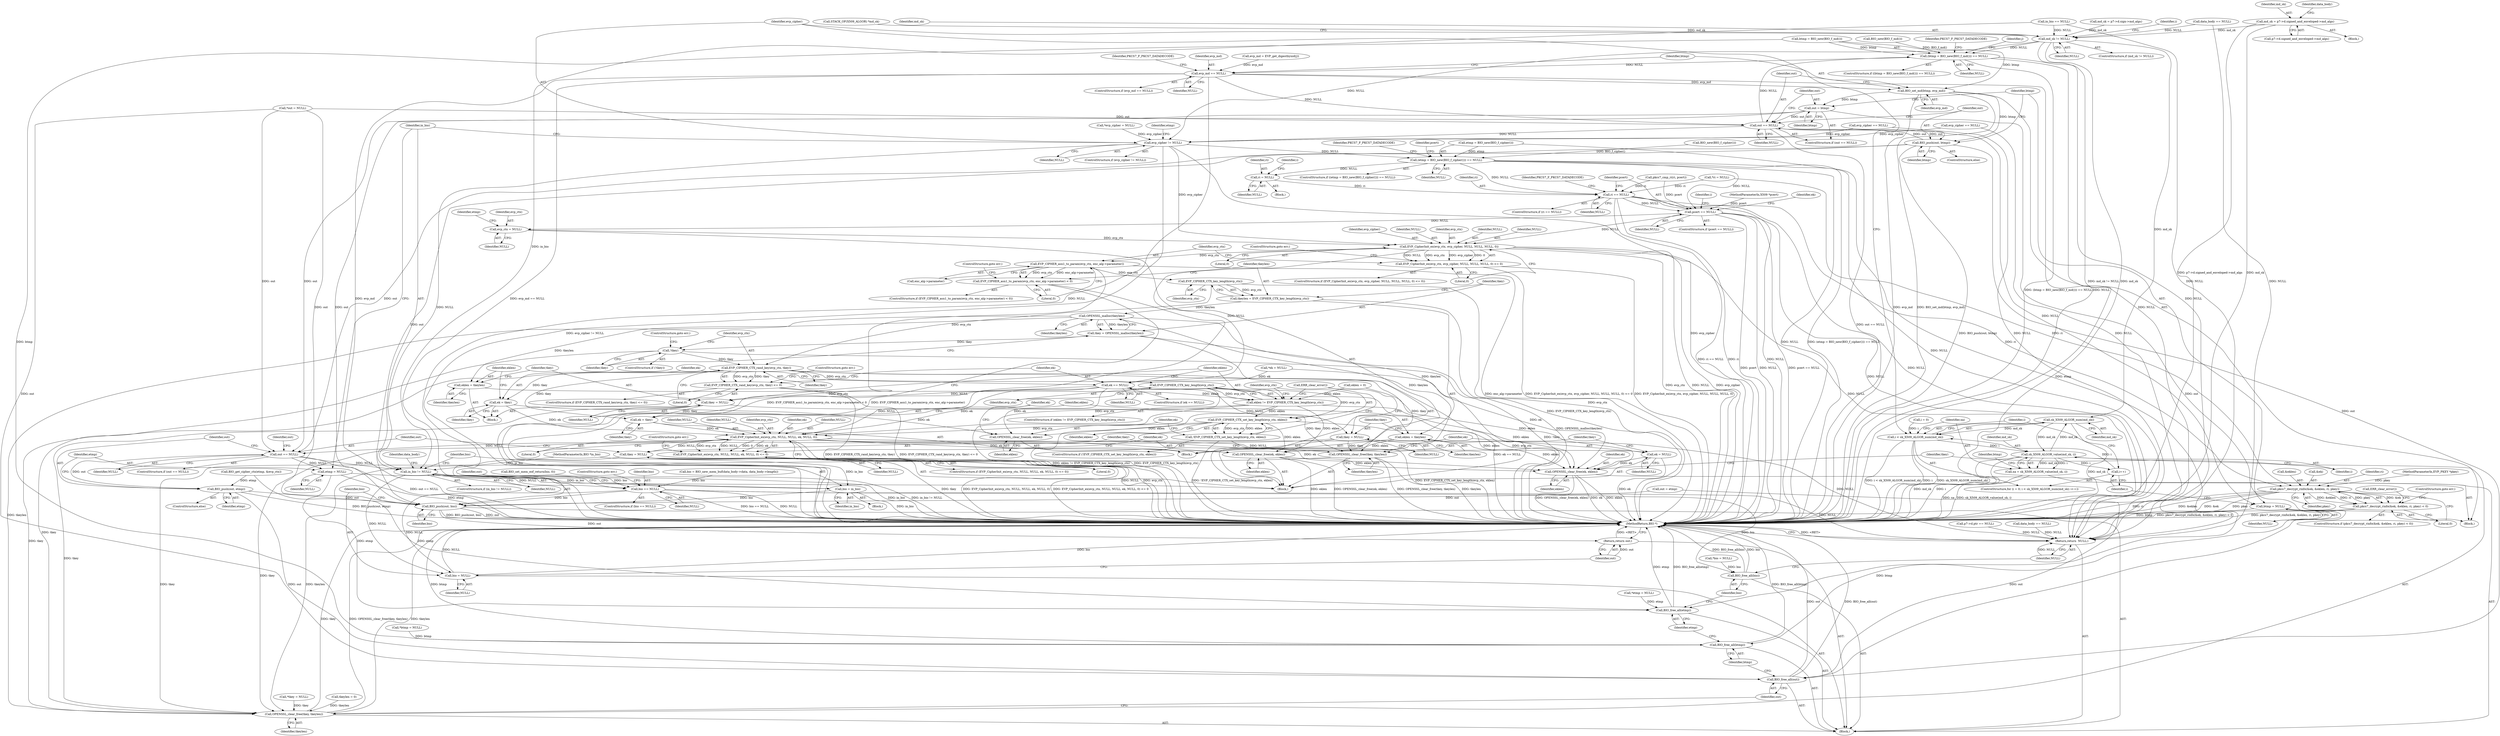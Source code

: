 digraph "0_openssl_59302b600e8d5b77ef144e447bb046fd7ab72686@pointer" {
"1000270" [label="(Call,md_sk = p7->d.signed_and_enveloped->md_algs)"];
"1000384" [label="(Call,md_sk != NULL)"];
"1000394" [label="(Call,sk_X509_ALGOR_num(md_sk))"];
"1000392" [label="(Call,i < sk_X509_ALGOR_num(md_sk))"];
"1000401" [label="(Call,sk_X509_ALGOR_value(md_sk, i))"];
"1000396" [label="(Call,i++)"];
"1000399" [label="(Call,xa = sk_X509_ALGOR_value(md_sk, i))"];
"1000405" [label="(Call,(btmp = BIO_new(BIO_f_md())) == NULL)"];
"1000427" [label="(Call,evp_md == NULL)"];
"1000435" [label="(Call,BIO_set_md(btmp, evp_md))"];
"1000442" [label="(Call,out = btmp)"];
"1000439" [label="(Call,out == NULL)"];
"1000446" [label="(Call,BIO_push(out, btmp))"];
"1000662" [label="(Call,out == NULL)"];
"1000669" [label="(Call,BIO_push(out, etmp))"];
"1000714" [label="(Call,BIO_push(out, bio))"];
"1000720" [label="(Return,return out;)"];
"1000729" [label="(Call,BIO_free_all(out))"];
"1000672" [label="(Call,etmp = NULL)"];
"1000733" [label="(Call,BIO_free_all(etmp))"];
"1000676" [label="(Call,in_bio != NULL)"];
"1000680" [label="(Call,bio = in_bio)"];
"1000710" [label="(Call,bio == NULL)"];
"1000717" [label="(Call,bio = NULL)"];
"1000735" [label="(Call,BIO_free_all(bio))"];
"1000737" [label="(Return,return  NULL;)"];
"1000449" [label="(Call,btmp = NULL)"];
"1000731" [label="(Call,BIO_free_all(btmp))"];
"1000453" [label="(Call,evp_cipher != NULL)"];
"1000458" [label="(Call,(etmp = BIO_new(BIO_f_cipher())) == NULL)"];
"1000494" [label="(Call,ri = NULL)"];
"1000498" [label="(Call,ri == NULL)"];
"1000507" [label="(Call,pcert == NULL)"];
"1000553" [label="(Call,evp_ctx = NULL)"];
"1000562" [label="(Call,EVP_CipherInit_ex(evp_ctx, evp_cipher, NULL, NULL, NULL, 0))"];
"1000561" [label="(Call,EVP_CipherInit_ex(evp_ctx, evp_cipher, NULL, NULL, NULL, 0) <= 0)"];
"1000573" [label="(Call,EVP_CIPHER_asn1_to_param(evp_ctx, enc_alg->parameter))"];
"1000572" [label="(Call,EVP_CIPHER_asn1_to_param(evp_ctx, enc_alg->parameter) < 0)"];
"1000582" [label="(Call,EVP_CIPHER_CTX_key_length(evp_ctx))"];
"1000580" [label="(Call,tkeylen = EVP_CIPHER_CTX_key_length(evp_ctx))"];
"1000586" [label="(Call,OPENSSL_malloc(tkeylen))"];
"1000584" [label="(Call,tkey = OPENSSL_malloc(tkeylen))"];
"1000589" [label="(Call,!tkey)"];
"1000594" [label="(Call,EVP_CIPHER_CTX_rand_key(evp_ctx, tkey))"];
"1000593" [label="(Call,EVP_CIPHER_CTX_rand_key(evp_ctx, tkey) <= 0)"];
"1000604" [label="(Call,ek = tkey)"];
"1000625" [label="(Call,OPENSSL_clear_free(ek, eklen))"];
"1000640" [label="(Call,EVP_CipherInit_ex(evp_ctx, NULL, NULL, ek, NULL, 0))"];
"1000639" [label="(Call,EVP_CipherInit_ex(evp_ctx, NULL, NULL, ek, NULL, 0) <= 0)"];
"1000649" [label="(Call,OPENSSL_clear_free(ek, eklen))"];
"1000723" [label="(Call,OPENSSL_clear_free(ek, eklen))"];
"1000652" [label="(Call,ek = NULL)"];
"1000658" [label="(Call,tkey = NULL)"];
"1000726" [label="(Call,OPENSSL_clear_free(tkey, tkeylen))"];
"1000616" [label="(Call,EVP_CIPHER_CTX_key_length(evp_ctx))"];
"1000614" [label="(Call,eklen != EVP_CIPHER_CTX_key_length(evp_ctx))"];
"1000621" [label="(Call,EVP_CIPHER_CTX_set_key_length(evp_ctx, eklen))"];
"1000620" [label="(Call,!EVP_CIPHER_CTX_set_key_length(evp_ctx, eklen))"];
"1000628" [label="(Call,ek = tkey)"];
"1000655" [label="(Call,OPENSSL_clear_free(tkey, tkeylen))"];
"1000607" [label="(Call,eklen = tkeylen)"];
"1000631" [label="(Call,eklen = tkeylen)"];
"1000600" [label="(Call,ek == NULL)"];
"1000610" [label="(Call,tkey = NULL)"];
"1000634" [label="(Call,tkey = NULL)"];
"1000543" [label="(Call,pkcs7_decrypt_rinfo(&ek, &eklen, ri, pkey))"];
"1000542" [label="(Call,pkcs7_decrypt_rinfo(&ek, &eklen, ri, pkey) < 0)"];
"1000400" [label="(Identifier,xa)"];
"1000177" [label="(Call,*tkey = NULL)"];
"1000629" [label="(Identifier,ek)"];
"1000438" [label="(ControlStructure,if (out == NULL))"];
"1000385" [label="(Identifier,md_sk)"];
"1000388" [label="(ControlStructure,for (i = 0; i < sk_X509_ALGOR_num(md_sk); i++))"];
"1000660" [label="(Identifier,NULL)"];
"1000657" [label="(Identifier,tkeylen)"];
"1000443" [label="(Identifier,out)"];
"1000668" [label="(ControlStructure,else)"];
"1000645" [label="(Identifier,NULL)"];
"1000651" [label="(Identifier,eklen)"];
"1000573" [label="(Call,EVP_CIPHER_asn1_to_param(evp_ctx, enc_alg->parameter))"];
"1000507" [label="(Call,pcert == NULL)"];
"1000600" [label="(Call,ek == NULL)"];
"1000597" [label="(Literal,0)"];
"1000463" [label="(Identifier,NULL)"];
"1000706" [label="(Call,BIO_set_mem_eof_return(bio, 0))"];
"1000118" [label="(MethodParameterIn,X509 *pcert)"];
"1000727" [label="(Identifier,tkey)"];
"1000623" [label="(Identifier,eklen)"];
"1000544" [label="(Call,&ek)"];
"1000406" [label="(Call,btmp = BIO_new(BIO_f_md()))"];
"1000458" [label="(Call,(etmp = BIO_new(BIO_f_cipher())) == NULL)"];
"1000663" [label="(Identifier,out)"];
"1000399" [label="(Call,xa = sk_X509_ALGOR_value(md_sk, i))"];
"1000642" [label="(Identifier,NULL)"];
"1000386" [label="(Identifier,NULL)"];
"1000552" [label="(Call,ERR_clear_error())"];
"1000731" [label="(Call,BIO_free_all(btmp))"];
"1000503" [label="(Identifier,PKCS7_F_PKCS7_DATADECODE)"];
"1000567" [label="(Identifier,NULL)"];
"1000630" [label="(Identifier,tkey)"];
"1000738" [label="(Identifier,NULL)"];
"1000250" [label="(Call,md_sk = p7->d.sign->md_algs)"];
"1000272" [label="(Call,p7->d.signed_and_enveloped->md_algs)"];
"1000417" [label="(Identifier,j)"];
"1000604" [label="(Call,ek = tkey)"];
"1000442" [label="(Call,out = btmp)"];
"1000127" [label="(Call,*btmp = NULL)"];
"1000609" [label="(Identifier,tkeylen)"];
"1000615" [label="(Identifier,eklen)"];
"1000739" [label="(MethodReturn,BIO *)"];
"1000710" [label="(Call,bio == NULL)"];
"1000498" [label="(Call,ri == NULL)"];
"1000428" [label="(Identifier,evp_md)"];
"1000375" [label="(Call,in_bio == NULL)"];
"1000675" [label="(ControlStructure,if (in_bio != NULL))"];
"1000548" [label="(Identifier,ri)"];
"1000405" [label="(Call,(btmp = BIO_new(BIO_f_md())) == NULL)"];
"1000135" [label="(Call,*bio = NULL)"];
"1000432" [label="(Identifier,PKCS7_F_PKCS7_DATADECODE)"];
"1000676" [label="(Call,in_bio != NULL)"];
"1000553" [label="(Call,evp_ctx = NULL)"];
"1000736" [label="(Identifier,bio)"];
"1000497" [label="(ControlStructure,if (ri == NULL))"];
"1000624" [label="(Block,)"];
"1000456" [label="(Block,)"];
"1000450" [label="(Identifier,btmp)"];
"1000691" [label="(Call,bio = BIO_new_mem_buf(data_body->data, data_body->length))"];
"1000225" [label="(Block,)"];
"1000308" [label="(Call,evp_cipher == NULL)"];
"1000664" [label="(Identifier,NULL)"];
"1000470" [label="(Identifier,pcert)"];
"1000426" [label="(ControlStructure,if (evp_md == NULL))"];
"1000506" [label="(ControlStructure,if (pcert == NULL))"];
"1000404" [label="(ControlStructure,if ((btmp = BIO_new(BIO_f_md())) == NULL))"];
"1000612" [label="(Identifier,NULL)"];
"1000181" [label="(Call,eklen = 0)"];
"1000131" [label="(Call,*etmp = NULL)"];
"1000270" [label="(Call,md_sk = p7->d.signed_and_enveloped->md_algs)"];
"1000594" [label="(Call,EVP_CIPHER_CTX_rand_key(evp_ctx, tkey))"];
"1000628" [label="(Call,ek = tkey)"];
"1000185" [label="(Call,tkeylen = 0)"];
"1000199" [label="(Call,p7->d.ptr == NULL)"];
"1000662" [label="(Call,out == NULL)"];
"1000460" [label="(Identifier,etmp)"];
"1000560" [label="(ControlStructure,if (EVP_CipherInit_ex(evp_ctx, evp_cipher, NULL, NULL, NULL, 0) <= 0))"];
"1000570" [label="(ControlStructure,goto err;)"];
"1000173" [label="(Call,*ek = NULL)"];
"1000116" [label="(MethodParameterIn,EVP_PKEY *pkey)"];
"1000679" [label="(Block,)"];
"1000732" [label="(Identifier,btmp)"];
"1000734" [label="(Identifier,etmp)"];
"1000681" [label="(Identifier,bio)"];
"1000496" [label="(Identifier,NULL)"];
"1000596" [label="(Identifier,tkey)"];
"1000564" [label="(Identifier,evp_cipher)"];
"1000669" [label="(Call,BIO_push(out, etmp))"];
"1000649" [label="(Call,OPENSSL_clear_free(ek, eklen))"];
"1000541" [label="(ControlStructure,if (pkcs7_decrypt_rinfo(&ek, &eklen, ri, pkey) < 0))"];
"1000682" [label="(Identifier,in_bio)"];
"1000678" [label="(Identifier,NULL)"];
"1000671" [label="(Identifier,etmp)"];
"1000592" [label="(ControlStructure,if (EVP_CIPHER_CTX_rand_key(evp_ctx, tkey) <= 0))"];
"1000542" [label="(Call,pkcs7_decrypt_rinfo(&ek, &eklen, ri, pkey) < 0)"];
"1000123" [label="(Call,*out = NULL)"];
"1000568" [label="(Literal,0)"];
"1000513" [label="(Identifier,i)"];
"1000565" [label="(Identifier,NULL)"];
"1000625" [label="(Call,OPENSSL_clear_free(ek, eklen))"];
"1000632" [label="(Identifier,eklen)"];
"1000726" [label="(Call,OPENSSL_clear_free(tkey, tkeylen))"];
"1000119" [label="(Block,)"];
"1000429" [label="(Identifier,NULL)"];
"1000439" [label="(Call,out == NULL)"];
"1000677" [label="(Identifier,in_bio)"];
"1000595" [label="(Identifier,evp_ctx)"];
"1000157" [label="(Call,STACK_OF(X509_ALGOR) *md_sk)"];
"1000392" [label="(Call,i < sk_X509_ALGOR_num(md_sk))"];
"1000554" [label="(Identifier,evp_ctx)"];
"1000659" [label="(Identifier,tkey)"];
"1000410" [label="(Identifier,NULL)"];
"1000500" [label="(Identifier,NULL)"];
"1000588" [label="(ControlStructure,if (!tkey))"];
"1000715" [label="(Identifier,out)"];
"1000550" [label="(Literal,0)"];
"1000672" [label="(Call,etmp = NULL)"];
"1000117" [label="(MethodParameterIn,BIO *in_bio)"];
"1000571" [label="(ControlStructure,if (EVP_CIPHER_asn1_to_param(evp_ctx, enc_alg->parameter) < 0))"];
"1000555" [label="(Identifier,NULL)"];
"1000384" [label="(Call,md_sk != NULL)"];
"1000579" [label="(ControlStructure,goto err;)"];
"1000721" [label="(Identifier,out)"];
"1000446" [label="(Call,BIO_push(out, btmp))"];
"1000733" [label="(Call,BIO_free_all(etmp))"];
"1000242" [label="(Call,data_body == NULL)"];
"1000437" [label="(Identifier,evp_md)"];
"1000635" [label="(Identifier,tkey)"];
"1000656" [label="(Identifier,tkey)"];
"1000713" [label="(ControlStructure,goto err;)"];
"1000543" [label="(Call,pkcs7_decrypt_rinfo(&ek, &eklen, ri, pkey))"];
"1000396" [label="(Call,i++)"];
"1000561" [label="(Call,EVP_CipherInit_ex(evp_ctx, evp_cipher, NULL, NULL, NULL, 0) <= 0)"];
"1000448" [label="(Identifier,btmp)"];
"1000549" [label="(Identifier,pkey)"];
"1000427" [label="(Call,evp_md == NULL)"];
"1000393" [label="(Identifier,i)"];
"1000444" [label="(Identifier,btmp)"];
"1000451" [label="(Identifier,NULL)"];
"1000586" [label="(Call,OPENSSL_malloc(tkeylen))"];
"1000643" [label="(Identifier,NULL)"];
"1000582" [label="(Call,EVP_CIPHER_CTX_key_length(evp_ctx))"];
"1000634" [label="(Call,tkey = NULL)"];
"1000655" [label="(Call,OPENSSL_clear_free(tkey, tkeylen))"];
"1000459" [label="(Call,etmp = BIO_new(BIO_f_cipher()))"];
"1000169" [label="(Call,*ri = NULL)"];
"1000737" [label="(Return,return  NULL;)"];
"1000718" [label="(Identifier,bio)"];
"1000452" [label="(ControlStructure,if (evp_cipher != NULL))"];
"1000440" [label="(Identifier,out)"];
"1000613" [label="(ControlStructure,if (eklen != EVP_CIPHER_CTX_key_length(evp_ctx)))"];
"1000455" [label="(Identifier,NULL)"];
"1000636" [label="(Identifier,NULL)"];
"1000709" [label="(ControlStructure,if (bio == NULL))"];
"1000461" [label="(Call,BIO_new(BIO_f_cipher()))"];
"1000719" [label="(Identifier,NULL)"];
"1000499" [label="(Identifier,ri)"];
"1000585" [label="(Identifier,tkey)"];
"1000626" [label="(Identifier,ek)"];
"1000641" [label="(Identifier,evp_ctx)"];
"1000627" [label="(Identifier,eklen)"];
"1000435" [label="(Call,BIO_set_md(btmp, evp_md))"];
"1000383" [label="(ControlStructure,if (md_sk != NULL))"];
"1000730" [label="(Identifier,out)"];
"1000711" [label="(Identifier,bio)"];
"1000583" [label="(Identifier,evp_ctx)"];
"1000728" [label="(Identifier,tkeylen)"];
"1000569" [label="(Literal,0)"];
"1000638" [label="(ControlStructure,if (EVP_CipherInit_ex(evp_ctx, NULL, NULL, ek, NULL, 0) <= 0))"];
"1000557" [label="(Identifier,etmp)"];
"1000447" [label="(Identifier,out)"];
"1000644" [label="(Identifier,ek)"];
"1000647" [label="(Literal,0)"];
"1000441" [label="(Identifier,NULL)"];
"1000606" [label="(Identifier,tkey)"];
"1000620" [label="(Call,!EVP_CIPHER_CTX_set_key_length(evp_ctx, eklen))"];
"1000587" [label="(Identifier,tkeylen)"];
"1000666" [label="(Identifier,out)"];
"1000658" [label="(Call,tkey = NULL)"];
"1000407" [label="(Identifier,btmp)"];
"1000614" [label="(Call,eklen != EVP_CIPHER_CTX_key_length(evp_ctx))"];
"1000546" [label="(Call,&eklen)"];
"1000650" [label="(Identifier,ek)"];
"1000619" [label="(ControlStructure,if (!EVP_CIPHER_CTX_set_key_length(evp_ctx, eklen)))"];
"1000639" [label="(Call,EVP_CipherInit_ex(evp_ctx, NULL, NULL, ek, NULL, 0) <= 0)"];
"1000494" [label="(Call,ri = NULL)"];
"1000490" [label="(Call,pkcs7_cmp_ri(ri, pcert))"];
"1000654" [label="(Identifier,NULL)"];
"1000607" [label="(Call,eklen = tkeylen)"];
"1000271" [label="(Identifier,md_sk)"];
"1000661" [label="(ControlStructure,if (out == NULL))"];
"1000445" [label="(ControlStructure,else)"];
"1000545" [label="(Identifier,ek)"];
"1000665" [label="(Call,out = etmp)"];
"1000574" [label="(Identifier,evp_ctx)"];
"1000617" [label="(Identifier,evp_ctx)"];
"1000401" [label="(Call,sk_X509_ALGOR_value(md_sk, i))"];
"1000495" [label="(Identifier,ri)"];
"1000572" [label="(Call,EVP_CIPHER_asn1_to_param(evp_ctx, enc_alg->parameter) < 0)"];
"1000725" [label="(Identifier,eklen)"];
"1000633" [label="(Identifier,tkeylen)"];
"1000394" [label="(Call,sk_X509_ALGOR_num(md_sk))"];
"1000562" [label="(Call,EVP_CipherInit_ex(evp_ctx, evp_cipher, NULL, NULL, NULL, 0))"];
"1000563" [label="(Identifier,evp_ctx)"];
"1000602" [label="(Identifier,NULL)"];
"1000449" [label="(Call,btmp = NULL)"];
"1000590" [label="(Identifier,tkey)"];
"1000591" [label="(ControlStructure,goto err;)"];
"1000603" [label="(Block,)"];
"1000605" [label="(Identifier,ek)"];
"1000580" [label="(Call,tkeylen = EVP_CIPHER_CTX_key_length(evp_ctx))"];
"1000610" [label="(Call,tkey = NULL)"];
"1000646" [label="(Literal,0)"];
"1000653" [label="(Identifier,ek)"];
"1000575" [label="(Call,enc_alg->parameter)"];
"1000280" [label="(Identifier,data_body)"];
"1000598" [label="(ControlStructure,goto err;)"];
"1000599" [label="(ControlStructure,if (ek == NULL))"];
"1000372" [label="(Call,data_body == NULL)"];
"1000670" [label="(Identifier,out)"];
"1000589" [label="(Call,!tkey)"];
"1000584" [label="(Call,tkey = OPENSSL_malloc(tkeylen))"];
"1000454" [label="(Identifier,evp_cipher)"];
"1000436" [label="(Identifier,btmp)"];
"1000389" [label="(Call,i = 0)"];
"1000608" [label="(Identifier,eklen)"];
"1000724" [label="(Identifier,ek)"];
"1000509" [label="(Identifier,NULL)"];
"1000390" [label="(Identifier,i)"];
"1000581" [label="(Identifier,tkeylen)"];
"1000714" [label="(Call,BIO_push(out, bio))"];
"1000648" [label="(ControlStructure,goto err;)"];
"1000712" [label="(Identifier,NULL)"];
"1000723" [label="(Call,OPENSSL_clear_free(ek, eklen))"];
"1000640" [label="(Call,EVP_CipherInit_ex(evp_ctx, NULL, NULL, ek, NULL, 0))"];
"1000578" [label="(Literal,0)"];
"1000622" [label="(Identifier,evp_ctx)"];
"1000508" [label="(Identifier,pcert)"];
"1000453" [label="(Call,evp_cipher != NULL)"];
"1000145" [label="(Call,*evp_cipher = NULL)"];
"1000408" [label="(Call,BIO_new(BIO_f_md()))"];
"1000395" [label="(Identifier,md_sk)"];
"1000397" [label="(Identifier,i)"];
"1000457" [label="(ControlStructure,if ((etmp = BIO_new(BIO_f_cipher())) == NULL))"];
"1000601" [label="(Identifier,ek)"];
"1000402" [label="(Identifier,md_sk)"];
"1000680" [label="(Call,bio = in_bio)"];
"1000735" [label="(Call,BIO_free_all(bio))"];
"1000566" [label="(Identifier,NULL)"];
"1000621" [label="(Call,EVP_CIPHER_CTX_set_key_length(evp_ctx, eklen))"];
"1000466" [label="(Identifier,PKCS7_F_PKCS7_DATADECODE)"];
"1000674" [label="(Identifier,NULL)"];
"1000611" [label="(Identifier,tkey)"];
"1000593" [label="(Call,EVP_CIPHER_CTX_rand_key(evp_ctx, tkey) <= 0)"];
"1000413" [label="(Identifier,PKCS7_F_PKCS7_DATADECODE)"];
"1000716" [label="(Identifier,bio)"];
"1000717" [label="(Call,bio = NULL)"];
"1000356" [label="(Call,evp_cipher == NULL)"];
"1000616" [label="(Call,EVP_CIPHER_CTX_key_length(evp_ctx))"];
"1000482" [label="(Block,)"];
"1000551" [label="(ControlStructure,goto err;)"];
"1000556" [label="(Call,BIO_get_cipher_ctx(etmp, &evp_ctx))"];
"1000631" [label="(Call,eklen = tkeylen)"];
"1000398" [label="(Block,)"];
"1000720" [label="(Return,return out;)"];
"1000422" [label="(Call,evp_md = EVP_get_digestbynid(j))"];
"1000673" [label="(Identifier,etmp)"];
"1000688" [label="(Identifier,data_body)"];
"1000481" [label="(Identifier,i)"];
"1000637" [label="(Call,ERR_clear_error())"];
"1000652" [label="(Call,ek = NULL)"];
"1000403" [label="(Identifier,i)"];
"1000729" [label="(Call,BIO_free_all(out))"];
"1000270" -> "1000225"  [label="AST: "];
"1000270" -> "1000272"  [label="CFG: "];
"1000271" -> "1000270"  [label="AST: "];
"1000272" -> "1000270"  [label="AST: "];
"1000280" -> "1000270"  [label="CFG: "];
"1000270" -> "1000739"  [label="DDG: p7->d.signed_and_enveloped->md_algs"];
"1000270" -> "1000739"  [label="DDG: md_sk"];
"1000270" -> "1000384"  [label="DDG: md_sk"];
"1000384" -> "1000383"  [label="AST: "];
"1000384" -> "1000386"  [label="CFG: "];
"1000385" -> "1000384"  [label="AST: "];
"1000386" -> "1000384"  [label="AST: "];
"1000390" -> "1000384"  [label="CFG: "];
"1000454" -> "1000384"  [label="CFG: "];
"1000384" -> "1000739"  [label="DDG: md_sk != NULL"];
"1000384" -> "1000739"  [label="DDG: md_sk"];
"1000250" -> "1000384"  [label="DDG: md_sk"];
"1000157" -> "1000384"  [label="DDG: md_sk"];
"1000375" -> "1000384"  [label="DDG: NULL"];
"1000372" -> "1000384"  [label="DDG: NULL"];
"1000384" -> "1000394"  [label="DDG: md_sk"];
"1000384" -> "1000405"  [label="DDG: NULL"];
"1000384" -> "1000453"  [label="DDG: NULL"];
"1000394" -> "1000392"  [label="AST: "];
"1000394" -> "1000395"  [label="CFG: "];
"1000395" -> "1000394"  [label="AST: "];
"1000392" -> "1000394"  [label="CFG: "];
"1000394" -> "1000739"  [label="DDG: md_sk"];
"1000394" -> "1000392"  [label="DDG: md_sk"];
"1000401" -> "1000394"  [label="DDG: md_sk"];
"1000394" -> "1000401"  [label="DDG: md_sk"];
"1000392" -> "1000388"  [label="AST: "];
"1000393" -> "1000392"  [label="AST: "];
"1000400" -> "1000392"  [label="CFG: "];
"1000454" -> "1000392"  [label="CFG: "];
"1000392" -> "1000739"  [label="DDG: sk_X509_ALGOR_num(md_sk)"];
"1000392" -> "1000739"  [label="DDG: i < sk_X509_ALGOR_num(md_sk)"];
"1000392" -> "1000739"  [label="DDG: i"];
"1000396" -> "1000392"  [label="DDG: i"];
"1000389" -> "1000392"  [label="DDG: i"];
"1000392" -> "1000401"  [label="DDG: i"];
"1000401" -> "1000399"  [label="AST: "];
"1000401" -> "1000403"  [label="CFG: "];
"1000402" -> "1000401"  [label="AST: "];
"1000403" -> "1000401"  [label="AST: "];
"1000399" -> "1000401"  [label="CFG: "];
"1000401" -> "1000739"  [label="DDG: md_sk"];
"1000401" -> "1000739"  [label="DDG: i"];
"1000401" -> "1000396"  [label="DDG: i"];
"1000401" -> "1000399"  [label="DDG: md_sk"];
"1000401" -> "1000399"  [label="DDG: i"];
"1000396" -> "1000388"  [label="AST: "];
"1000396" -> "1000397"  [label="CFG: "];
"1000397" -> "1000396"  [label="AST: "];
"1000393" -> "1000396"  [label="CFG: "];
"1000399" -> "1000398"  [label="AST: "];
"1000400" -> "1000399"  [label="AST: "];
"1000407" -> "1000399"  [label="CFG: "];
"1000399" -> "1000739"  [label="DDG: sk_X509_ALGOR_value(md_sk, i)"];
"1000399" -> "1000739"  [label="DDG: xa"];
"1000405" -> "1000404"  [label="AST: "];
"1000405" -> "1000410"  [label="CFG: "];
"1000406" -> "1000405"  [label="AST: "];
"1000410" -> "1000405"  [label="AST: "];
"1000413" -> "1000405"  [label="CFG: "];
"1000417" -> "1000405"  [label="CFG: "];
"1000405" -> "1000739"  [label="DDG: (btmp = BIO_new(BIO_f_md())) == NULL"];
"1000405" -> "1000739"  [label="DDG: NULL"];
"1000406" -> "1000405"  [label="DDG: btmp"];
"1000408" -> "1000405"  [label="DDG: BIO_f_md()"];
"1000439" -> "1000405"  [label="DDG: NULL"];
"1000405" -> "1000427"  [label="DDG: NULL"];
"1000405" -> "1000737"  [label="DDG: NULL"];
"1000427" -> "1000426"  [label="AST: "];
"1000427" -> "1000429"  [label="CFG: "];
"1000428" -> "1000427"  [label="AST: "];
"1000429" -> "1000427"  [label="AST: "];
"1000432" -> "1000427"  [label="CFG: "];
"1000436" -> "1000427"  [label="CFG: "];
"1000427" -> "1000739"  [label="DDG: evp_md"];
"1000427" -> "1000739"  [label="DDG: evp_md == NULL"];
"1000427" -> "1000739"  [label="DDG: NULL"];
"1000422" -> "1000427"  [label="DDG: evp_md"];
"1000427" -> "1000435"  [label="DDG: evp_md"];
"1000427" -> "1000439"  [label="DDG: NULL"];
"1000427" -> "1000737"  [label="DDG: NULL"];
"1000435" -> "1000398"  [label="AST: "];
"1000435" -> "1000437"  [label="CFG: "];
"1000436" -> "1000435"  [label="AST: "];
"1000437" -> "1000435"  [label="AST: "];
"1000440" -> "1000435"  [label="CFG: "];
"1000435" -> "1000739"  [label="DDG: evp_md"];
"1000435" -> "1000739"  [label="DDG: BIO_set_md(btmp, evp_md)"];
"1000406" -> "1000435"  [label="DDG: btmp"];
"1000435" -> "1000442"  [label="DDG: btmp"];
"1000435" -> "1000446"  [label="DDG: btmp"];
"1000442" -> "1000438"  [label="AST: "];
"1000442" -> "1000444"  [label="CFG: "];
"1000443" -> "1000442"  [label="AST: "];
"1000444" -> "1000442"  [label="AST: "];
"1000450" -> "1000442"  [label="CFG: "];
"1000442" -> "1000439"  [label="DDG: out"];
"1000442" -> "1000662"  [label="DDG: out"];
"1000442" -> "1000714"  [label="DDG: out"];
"1000442" -> "1000729"  [label="DDG: out"];
"1000439" -> "1000438"  [label="AST: "];
"1000439" -> "1000441"  [label="CFG: "];
"1000440" -> "1000439"  [label="AST: "];
"1000441" -> "1000439"  [label="AST: "];
"1000443" -> "1000439"  [label="CFG: "];
"1000447" -> "1000439"  [label="CFG: "];
"1000439" -> "1000739"  [label="DDG: out == NULL"];
"1000446" -> "1000439"  [label="DDG: out"];
"1000123" -> "1000439"  [label="DDG: out"];
"1000439" -> "1000446"  [label="DDG: out"];
"1000439" -> "1000449"  [label="DDG: NULL"];
"1000439" -> "1000453"  [label="DDG: NULL"];
"1000446" -> "1000445"  [label="AST: "];
"1000446" -> "1000448"  [label="CFG: "];
"1000447" -> "1000446"  [label="AST: "];
"1000448" -> "1000446"  [label="AST: "];
"1000450" -> "1000446"  [label="CFG: "];
"1000446" -> "1000739"  [label="DDG: BIO_push(out, btmp)"];
"1000446" -> "1000662"  [label="DDG: out"];
"1000446" -> "1000714"  [label="DDG: out"];
"1000446" -> "1000729"  [label="DDG: out"];
"1000662" -> "1000661"  [label="AST: "];
"1000662" -> "1000664"  [label="CFG: "];
"1000663" -> "1000662"  [label="AST: "];
"1000664" -> "1000662"  [label="AST: "];
"1000666" -> "1000662"  [label="CFG: "];
"1000670" -> "1000662"  [label="CFG: "];
"1000662" -> "1000739"  [label="DDG: out == NULL"];
"1000123" -> "1000662"  [label="DDG: out"];
"1000640" -> "1000662"  [label="DDG: NULL"];
"1000662" -> "1000669"  [label="DDG: out"];
"1000662" -> "1000672"  [label="DDG: NULL"];
"1000662" -> "1000676"  [label="DDG: NULL"];
"1000669" -> "1000668"  [label="AST: "];
"1000669" -> "1000671"  [label="CFG: "];
"1000670" -> "1000669"  [label="AST: "];
"1000671" -> "1000669"  [label="AST: "];
"1000673" -> "1000669"  [label="CFG: "];
"1000669" -> "1000739"  [label="DDG: BIO_push(out, etmp)"];
"1000556" -> "1000669"  [label="DDG: etmp"];
"1000669" -> "1000714"  [label="DDG: out"];
"1000669" -> "1000729"  [label="DDG: out"];
"1000714" -> "1000119"  [label="AST: "];
"1000714" -> "1000716"  [label="CFG: "];
"1000715" -> "1000714"  [label="AST: "];
"1000716" -> "1000714"  [label="AST: "];
"1000718" -> "1000714"  [label="CFG: "];
"1000714" -> "1000739"  [label="DDG: BIO_push(out, bio)"];
"1000714" -> "1000739"  [label="DDG: out"];
"1000665" -> "1000714"  [label="DDG: out"];
"1000123" -> "1000714"  [label="DDG: out"];
"1000680" -> "1000714"  [label="DDG: bio"];
"1000710" -> "1000714"  [label="DDG: bio"];
"1000714" -> "1000720"  [label="DDG: out"];
"1000720" -> "1000119"  [label="AST: "];
"1000720" -> "1000721"  [label="CFG: "];
"1000721" -> "1000720"  [label="AST: "];
"1000739" -> "1000720"  [label="CFG: "];
"1000720" -> "1000739"  [label="DDG: <RET>"];
"1000721" -> "1000720"  [label="DDG: out"];
"1000729" -> "1000119"  [label="AST: "];
"1000729" -> "1000730"  [label="CFG: "];
"1000730" -> "1000729"  [label="AST: "];
"1000732" -> "1000729"  [label="CFG: "];
"1000729" -> "1000739"  [label="DDG: out"];
"1000729" -> "1000739"  [label="DDG: BIO_free_all(out)"];
"1000665" -> "1000729"  [label="DDG: out"];
"1000123" -> "1000729"  [label="DDG: out"];
"1000672" -> "1000456"  [label="AST: "];
"1000672" -> "1000674"  [label="CFG: "];
"1000673" -> "1000672"  [label="AST: "];
"1000674" -> "1000672"  [label="AST: "];
"1000677" -> "1000672"  [label="CFG: "];
"1000672" -> "1000739"  [label="DDG: etmp"];
"1000672" -> "1000733"  [label="DDG: etmp"];
"1000733" -> "1000119"  [label="AST: "];
"1000733" -> "1000734"  [label="CFG: "];
"1000734" -> "1000733"  [label="AST: "];
"1000736" -> "1000733"  [label="CFG: "];
"1000733" -> "1000739"  [label="DDG: etmp"];
"1000733" -> "1000739"  [label="DDG: BIO_free_all(etmp)"];
"1000459" -> "1000733"  [label="DDG: etmp"];
"1000556" -> "1000733"  [label="DDG: etmp"];
"1000131" -> "1000733"  [label="DDG: etmp"];
"1000676" -> "1000675"  [label="AST: "];
"1000676" -> "1000678"  [label="CFG: "];
"1000677" -> "1000676"  [label="AST: "];
"1000678" -> "1000676"  [label="AST: "];
"1000681" -> "1000676"  [label="CFG: "];
"1000688" -> "1000676"  [label="CFG: "];
"1000676" -> "1000739"  [label="DDG: in_bio != NULL"];
"1000676" -> "1000739"  [label="DDG: in_bio"];
"1000375" -> "1000676"  [label="DDG: in_bio"];
"1000117" -> "1000676"  [label="DDG: in_bio"];
"1000453" -> "1000676"  [label="DDG: NULL"];
"1000676" -> "1000680"  [label="DDG: in_bio"];
"1000676" -> "1000710"  [label="DDG: NULL"];
"1000676" -> "1000717"  [label="DDG: NULL"];
"1000680" -> "1000679"  [label="AST: "];
"1000680" -> "1000682"  [label="CFG: "];
"1000681" -> "1000680"  [label="AST: "];
"1000682" -> "1000680"  [label="AST: "];
"1000715" -> "1000680"  [label="CFG: "];
"1000680" -> "1000739"  [label="DDG: in_bio"];
"1000117" -> "1000680"  [label="DDG: in_bio"];
"1000710" -> "1000709"  [label="AST: "];
"1000710" -> "1000712"  [label="CFG: "];
"1000711" -> "1000710"  [label="AST: "];
"1000712" -> "1000710"  [label="AST: "];
"1000713" -> "1000710"  [label="CFG: "];
"1000715" -> "1000710"  [label="CFG: "];
"1000710" -> "1000739"  [label="DDG: NULL"];
"1000710" -> "1000739"  [label="DDG: bio == NULL"];
"1000706" -> "1000710"  [label="DDG: bio"];
"1000691" -> "1000710"  [label="DDG: bio"];
"1000710" -> "1000717"  [label="DDG: NULL"];
"1000710" -> "1000735"  [label="DDG: bio"];
"1000710" -> "1000737"  [label="DDG: NULL"];
"1000717" -> "1000119"  [label="AST: "];
"1000717" -> "1000719"  [label="CFG: "];
"1000718" -> "1000717"  [label="AST: "];
"1000719" -> "1000717"  [label="AST: "];
"1000721" -> "1000717"  [label="CFG: "];
"1000717" -> "1000739"  [label="DDG: NULL"];
"1000717" -> "1000739"  [label="DDG: bio"];
"1000735" -> "1000119"  [label="AST: "];
"1000735" -> "1000736"  [label="CFG: "];
"1000736" -> "1000735"  [label="AST: "];
"1000738" -> "1000735"  [label="CFG: "];
"1000735" -> "1000739"  [label="DDG: BIO_free_all(bio)"];
"1000735" -> "1000739"  [label="DDG: bio"];
"1000135" -> "1000735"  [label="DDG: bio"];
"1000737" -> "1000119"  [label="AST: "];
"1000737" -> "1000738"  [label="CFG: "];
"1000738" -> "1000737"  [label="AST: "];
"1000739" -> "1000737"  [label="CFG: "];
"1000737" -> "1000739"  [label="DDG: <RET>"];
"1000738" -> "1000737"  [label="DDG: NULL"];
"1000375" -> "1000737"  [label="DDG: NULL"];
"1000562" -> "1000737"  [label="DDG: NULL"];
"1000458" -> "1000737"  [label="DDG: NULL"];
"1000498" -> "1000737"  [label="DDG: NULL"];
"1000199" -> "1000737"  [label="DDG: NULL"];
"1000640" -> "1000737"  [label="DDG: NULL"];
"1000308" -> "1000737"  [label="DDG: NULL"];
"1000507" -> "1000737"  [label="DDG: NULL"];
"1000356" -> "1000737"  [label="DDG: NULL"];
"1000242" -> "1000737"  [label="DDG: NULL"];
"1000372" -> "1000737"  [label="DDG: NULL"];
"1000449" -> "1000398"  [label="AST: "];
"1000449" -> "1000451"  [label="CFG: "];
"1000450" -> "1000449"  [label="AST: "];
"1000451" -> "1000449"  [label="AST: "];
"1000397" -> "1000449"  [label="CFG: "];
"1000449" -> "1000739"  [label="DDG: btmp"];
"1000449" -> "1000731"  [label="DDG: btmp"];
"1000731" -> "1000119"  [label="AST: "];
"1000731" -> "1000732"  [label="CFG: "];
"1000732" -> "1000731"  [label="AST: "];
"1000734" -> "1000731"  [label="CFG: "];
"1000731" -> "1000739"  [label="DDG: BIO_free_all(btmp)"];
"1000731" -> "1000739"  [label="DDG: btmp"];
"1000406" -> "1000731"  [label="DDG: btmp"];
"1000127" -> "1000731"  [label="DDG: btmp"];
"1000453" -> "1000452"  [label="AST: "];
"1000453" -> "1000455"  [label="CFG: "];
"1000454" -> "1000453"  [label="AST: "];
"1000455" -> "1000453"  [label="AST: "];
"1000460" -> "1000453"  [label="CFG: "];
"1000677" -> "1000453"  [label="CFG: "];
"1000453" -> "1000739"  [label="DDG: evp_cipher != NULL"];
"1000453" -> "1000739"  [label="DDG: evp_cipher"];
"1000308" -> "1000453"  [label="DDG: evp_cipher"];
"1000356" -> "1000453"  [label="DDG: evp_cipher"];
"1000145" -> "1000453"  [label="DDG: evp_cipher"];
"1000453" -> "1000458"  [label="DDG: NULL"];
"1000453" -> "1000562"  [label="DDG: evp_cipher"];
"1000458" -> "1000457"  [label="AST: "];
"1000458" -> "1000463"  [label="CFG: "];
"1000459" -> "1000458"  [label="AST: "];
"1000463" -> "1000458"  [label="AST: "];
"1000466" -> "1000458"  [label="CFG: "];
"1000470" -> "1000458"  [label="CFG: "];
"1000458" -> "1000739"  [label="DDG: NULL"];
"1000458" -> "1000739"  [label="DDG: (etmp = BIO_new(BIO_f_cipher())) == NULL"];
"1000459" -> "1000458"  [label="DDG: etmp"];
"1000461" -> "1000458"  [label="DDG: BIO_f_cipher()"];
"1000458" -> "1000494"  [label="DDG: NULL"];
"1000458" -> "1000498"  [label="DDG: NULL"];
"1000458" -> "1000507"  [label="DDG: NULL"];
"1000494" -> "1000482"  [label="AST: "];
"1000494" -> "1000496"  [label="CFG: "];
"1000495" -> "1000494"  [label="AST: "];
"1000496" -> "1000494"  [label="AST: "];
"1000481" -> "1000494"  [label="CFG: "];
"1000494" -> "1000498"  [label="DDG: ri"];
"1000498" -> "1000497"  [label="AST: "];
"1000498" -> "1000500"  [label="CFG: "];
"1000499" -> "1000498"  [label="AST: "];
"1000500" -> "1000498"  [label="AST: "];
"1000503" -> "1000498"  [label="CFG: "];
"1000508" -> "1000498"  [label="CFG: "];
"1000498" -> "1000739"  [label="DDG: ri == NULL"];
"1000498" -> "1000739"  [label="DDG: ri"];
"1000498" -> "1000739"  [label="DDG: NULL"];
"1000490" -> "1000498"  [label="DDG: ri"];
"1000169" -> "1000498"  [label="DDG: ri"];
"1000498" -> "1000507"  [label="DDG: NULL"];
"1000498" -> "1000543"  [label="DDG: ri"];
"1000507" -> "1000506"  [label="AST: "];
"1000507" -> "1000509"  [label="CFG: "];
"1000508" -> "1000507"  [label="AST: "];
"1000509" -> "1000507"  [label="AST: "];
"1000513" -> "1000507"  [label="CFG: "];
"1000545" -> "1000507"  [label="CFG: "];
"1000507" -> "1000739"  [label="DDG: NULL"];
"1000507" -> "1000739"  [label="DDG: pcert == NULL"];
"1000507" -> "1000739"  [label="DDG: pcert"];
"1000490" -> "1000507"  [label="DDG: pcert"];
"1000118" -> "1000507"  [label="DDG: pcert"];
"1000507" -> "1000553"  [label="DDG: NULL"];
"1000507" -> "1000562"  [label="DDG: NULL"];
"1000553" -> "1000456"  [label="AST: "];
"1000553" -> "1000555"  [label="CFG: "];
"1000554" -> "1000553"  [label="AST: "];
"1000555" -> "1000553"  [label="AST: "];
"1000557" -> "1000553"  [label="CFG: "];
"1000553" -> "1000562"  [label="DDG: evp_ctx"];
"1000562" -> "1000561"  [label="AST: "];
"1000562" -> "1000568"  [label="CFG: "];
"1000563" -> "1000562"  [label="AST: "];
"1000564" -> "1000562"  [label="AST: "];
"1000565" -> "1000562"  [label="AST: "];
"1000566" -> "1000562"  [label="AST: "];
"1000567" -> "1000562"  [label="AST: "];
"1000568" -> "1000562"  [label="AST: "];
"1000569" -> "1000562"  [label="CFG: "];
"1000562" -> "1000739"  [label="DDG: evp_ctx"];
"1000562" -> "1000739"  [label="DDG: NULL"];
"1000562" -> "1000739"  [label="DDG: evp_cipher"];
"1000562" -> "1000561"  [label="DDG: NULL"];
"1000562" -> "1000561"  [label="DDG: evp_ctx"];
"1000562" -> "1000561"  [label="DDG: evp_cipher"];
"1000562" -> "1000561"  [label="DDG: 0"];
"1000562" -> "1000573"  [label="DDG: evp_ctx"];
"1000562" -> "1000600"  [label="DDG: NULL"];
"1000561" -> "1000560"  [label="AST: "];
"1000561" -> "1000569"  [label="CFG: "];
"1000569" -> "1000561"  [label="AST: "];
"1000570" -> "1000561"  [label="CFG: "];
"1000574" -> "1000561"  [label="CFG: "];
"1000561" -> "1000739"  [label="DDG: EVP_CipherInit_ex(evp_ctx, evp_cipher, NULL, NULL, NULL, 0)"];
"1000561" -> "1000739"  [label="DDG: EVP_CipherInit_ex(evp_ctx, evp_cipher, NULL, NULL, NULL, 0) <= 0"];
"1000573" -> "1000572"  [label="AST: "];
"1000573" -> "1000575"  [label="CFG: "];
"1000574" -> "1000573"  [label="AST: "];
"1000575" -> "1000573"  [label="AST: "];
"1000578" -> "1000573"  [label="CFG: "];
"1000573" -> "1000739"  [label="DDG: enc_alg->parameter"];
"1000573" -> "1000739"  [label="DDG: evp_ctx"];
"1000573" -> "1000572"  [label="DDG: evp_ctx"];
"1000573" -> "1000572"  [label="DDG: enc_alg->parameter"];
"1000573" -> "1000582"  [label="DDG: evp_ctx"];
"1000572" -> "1000571"  [label="AST: "];
"1000572" -> "1000578"  [label="CFG: "];
"1000578" -> "1000572"  [label="AST: "];
"1000579" -> "1000572"  [label="CFG: "];
"1000581" -> "1000572"  [label="CFG: "];
"1000572" -> "1000739"  [label="DDG: EVP_CIPHER_asn1_to_param(evp_ctx, enc_alg->parameter) < 0"];
"1000572" -> "1000739"  [label="DDG: EVP_CIPHER_asn1_to_param(evp_ctx, enc_alg->parameter)"];
"1000582" -> "1000580"  [label="AST: "];
"1000582" -> "1000583"  [label="CFG: "];
"1000583" -> "1000582"  [label="AST: "];
"1000580" -> "1000582"  [label="CFG: "];
"1000582" -> "1000739"  [label="DDG: evp_ctx"];
"1000582" -> "1000580"  [label="DDG: evp_ctx"];
"1000582" -> "1000594"  [label="DDG: evp_ctx"];
"1000580" -> "1000456"  [label="AST: "];
"1000581" -> "1000580"  [label="AST: "];
"1000585" -> "1000580"  [label="CFG: "];
"1000580" -> "1000739"  [label="DDG: EVP_CIPHER_CTX_key_length(evp_ctx)"];
"1000580" -> "1000586"  [label="DDG: tkeylen"];
"1000586" -> "1000584"  [label="AST: "];
"1000586" -> "1000587"  [label="CFG: "];
"1000587" -> "1000586"  [label="AST: "];
"1000584" -> "1000586"  [label="CFG: "];
"1000586" -> "1000584"  [label="DDG: tkeylen"];
"1000586" -> "1000607"  [label="DDG: tkeylen"];
"1000586" -> "1000631"  [label="DDG: tkeylen"];
"1000586" -> "1000655"  [label="DDG: tkeylen"];
"1000586" -> "1000726"  [label="DDG: tkeylen"];
"1000584" -> "1000456"  [label="AST: "];
"1000585" -> "1000584"  [label="AST: "];
"1000590" -> "1000584"  [label="CFG: "];
"1000584" -> "1000739"  [label="DDG: OPENSSL_malloc(tkeylen)"];
"1000584" -> "1000589"  [label="DDG: tkey"];
"1000589" -> "1000588"  [label="AST: "];
"1000589" -> "1000590"  [label="CFG: "];
"1000590" -> "1000589"  [label="AST: "];
"1000591" -> "1000589"  [label="CFG: "];
"1000595" -> "1000589"  [label="CFG: "];
"1000589" -> "1000739"  [label="DDG: !tkey"];
"1000589" -> "1000594"  [label="DDG: tkey"];
"1000589" -> "1000726"  [label="DDG: tkey"];
"1000594" -> "1000593"  [label="AST: "];
"1000594" -> "1000596"  [label="CFG: "];
"1000595" -> "1000594"  [label="AST: "];
"1000596" -> "1000594"  [label="AST: "];
"1000597" -> "1000594"  [label="CFG: "];
"1000594" -> "1000739"  [label="DDG: evp_ctx"];
"1000594" -> "1000593"  [label="DDG: evp_ctx"];
"1000594" -> "1000593"  [label="DDG: tkey"];
"1000594" -> "1000604"  [label="DDG: tkey"];
"1000594" -> "1000616"  [label="DDG: evp_ctx"];
"1000594" -> "1000628"  [label="DDG: tkey"];
"1000594" -> "1000655"  [label="DDG: tkey"];
"1000594" -> "1000726"  [label="DDG: tkey"];
"1000593" -> "1000592"  [label="AST: "];
"1000593" -> "1000597"  [label="CFG: "];
"1000597" -> "1000593"  [label="AST: "];
"1000598" -> "1000593"  [label="CFG: "];
"1000601" -> "1000593"  [label="CFG: "];
"1000593" -> "1000739"  [label="DDG: EVP_CIPHER_CTX_rand_key(evp_ctx, tkey)"];
"1000593" -> "1000739"  [label="DDG: EVP_CIPHER_CTX_rand_key(evp_ctx, tkey) <= 0"];
"1000604" -> "1000603"  [label="AST: "];
"1000604" -> "1000606"  [label="CFG: "];
"1000605" -> "1000604"  [label="AST: "];
"1000606" -> "1000604"  [label="AST: "];
"1000608" -> "1000604"  [label="CFG: "];
"1000604" -> "1000625"  [label="DDG: ek"];
"1000604" -> "1000640"  [label="DDG: ek"];
"1000625" -> "1000624"  [label="AST: "];
"1000625" -> "1000627"  [label="CFG: "];
"1000626" -> "1000625"  [label="AST: "];
"1000627" -> "1000625"  [label="AST: "];
"1000629" -> "1000625"  [label="CFG: "];
"1000600" -> "1000625"  [label="DDG: ek"];
"1000621" -> "1000625"  [label="DDG: eklen"];
"1000640" -> "1000639"  [label="AST: "];
"1000640" -> "1000646"  [label="CFG: "];
"1000641" -> "1000640"  [label="AST: "];
"1000642" -> "1000640"  [label="AST: "];
"1000643" -> "1000640"  [label="AST: "];
"1000644" -> "1000640"  [label="AST: "];
"1000645" -> "1000640"  [label="AST: "];
"1000646" -> "1000640"  [label="AST: "];
"1000647" -> "1000640"  [label="CFG: "];
"1000640" -> "1000739"  [label="DDG: NULL"];
"1000640" -> "1000739"  [label="DDG: evp_ctx"];
"1000640" -> "1000639"  [label="DDG: evp_ctx"];
"1000640" -> "1000639"  [label="DDG: NULL"];
"1000640" -> "1000639"  [label="DDG: 0"];
"1000640" -> "1000639"  [label="DDG: ek"];
"1000621" -> "1000640"  [label="DDG: evp_ctx"];
"1000616" -> "1000640"  [label="DDG: evp_ctx"];
"1000600" -> "1000640"  [label="DDG: NULL"];
"1000600" -> "1000640"  [label="DDG: ek"];
"1000628" -> "1000640"  [label="DDG: ek"];
"1000640" -> "1000649"  [label="DDG: ek"];
"1000640" -> "1000652"  [label="DDG: NULL"];
"1000640" -> "1000658"  [label="DDG: NULL"];
"1000640" -> "1000723"  [label="DDG: ek"];
"1000639" -> "1000638"  [label="AST: "];
"1000639" -> "1000647"  [label="CFG: "];
"1000647" -> "1000639"  [label="AST: "];
"1000648" -> "1000639"  [label="CFG: "];
"1000650" -> "1000639"  [label="CFG: "];
"1000639" -> "1000739"  [label="DDG: EVP_CipherInit_ex(evp_ctx, NULL, NULL, ek, NULL, 0) <= 0"];
"1000639" -> "1000739"  [label="DDG: EVP_CipherInit_ex(evp_ctx, NULL, NULL, ek, NULL, 0)"];
"1000649" -> "1000456"  [label="AST: "];
"1000649" -> "1000651"  [label="CFG: "];
"1000650" -> "1000649"  [label="AST: "];
"1000651" -> "1000649"  [label="AST: "];
"1000653" -> "1000649"  [label="CFG: "];
"1000649" -> "1000739"  [label="DDG: eklen"];
"1000649" -> "1000739"  [label="DDG: OPENSSL_clear_free(ek, eklen)"];
"1000621" -> "1000649"  [label="DDG: eklen"];
"1000631" -> "1000649"  [label="DDG: eklen"];
"1000614" -> "1000649"  [label="DDG: eklen"];
"1000649" -> "1000723"  [label="DDG: eklen"];
"1000723" -> "1000119"  [label="AST: "];
"1000723" -> "1000725"  [label="CFG: "];
"1000724" -> "1000723"  [label="AST: "];
"1000725" -> "1000723"  [label="AST: "];
"1000727" -> "1000723"  [label="CFG: "];
"1000723" -> "1000739"  [label="DDG: ek"];
"1000723" -> "1000739"  [label="DDG: eklen"];
"1000723" -> "1000739"  [label="DDG: OPENSSL_clear_free(ek, eklen)"];
"1000652" -> "1000723"  [label="DDG: ek"];
"1000173" -> "1000723"  [label="DDG: ek"];
"1000181" -> "1000723"  [label="DDG: eklen"];
"1000621" -> "1000723"  [label="DDG: eklen"];
"1000631" -> "1000723"  [label="DDG: eklen"];
"1000614" -> "1000723"  [label="DDG: eklen"];
"1000652" -> "1000456"  [label="AST: "];
"1000652" -> "1000654"  [label="CFG: "];
"1000653" -> "1000652"  [label="AST: "];
"1000654" -> "1000652"  [label="AST: "];
"1000656" -> "1000652"  [label="CFG: "];
"1000652" -> "1000739"  [label="DDG: ek"];
"1000658" -> "1000456"  [label="AST: "];
"1000658" -> "1000660"  [label="CFG: "];
"1000659" -> "1000658"  [label="AST: "];
"1000660" -> "1000658"  [label="AST: "];
"1000663" -> "1000658"  [label="CFG: "];
"1000658" -> "1000739"  [label="DDG: tkey"];
"1000658" -> "1000726"  [label="DDG: tkey"];
"1000726" -> "1000119"  [label="AST: "];
"1000726" -> "1000728"  [label="CFG: "];
"1000727" -> "1000726"  [label="AST: "];
"1000728" -> "1000726"  [label="AST: "];
"1000730" -> "1000726"  [label="CFG: "];
"1000726" -> "1000739"  [label="DDG: tkey"];
"1000726" -> "1000739"  [label="DDG: OPENSSL_clear_free(tkey, tkeylen)"];
"1000726" -> "1000739"  [label="DDG: tkeylen"];
"1000177" -> "1000726"  [label="DDG: tkey"];
"1000634" -> "1000726"  [label="DDG: tkey"];
"1000610" -> "1000726"  [label="DDG: tkey"];
"1000185" -> "1000726"  [label="DDG: tkeylen"];
"1000655" -> "1000726"  [label="DDG: tkeylen"];
"1000616" -> "1000614"  [label="AST: "];
"1000616" -> "1000617"  [label="CFG: "];
"1000617" -> "1000616"  [label="AST: "];
"1000614" -> "1000616"  [label="CFG: "];
"1000616" -> "1000614"  [label="DDG: evp_ctx"];
"1000616" -> "1000621"  [label="DDG: evp_ctx"];
"1000614" -> "1000613"  [label="AST: "];
"1000615" -> "1000614"  [label="AST: "];
"1000622" -> "1000614"  [label="CFG: "];
"1000637" -> "1000614"  [label="CFG: "];
"1000614" -> "1000739"  [label="DDG: eklen != EVP_CIPHER_CTX_key_length(evp_ctx)"];
"1000614" -> "1000739"  [label="DDG: EVP_CIPHER_CTX_key_length(evp_ctx)"];
"1000181" -> "1000614"  [label="DDG: eklen"];
"1000607" -> "1000614"  [label="DDG: eklen"];
"1000614" -> "1000621"  [label="DDG: eklen"];
"1000621" -> "1000620"  [label="AST: "];
"1000621" -> "1000623"  [label="CFG: "];
"1000622" -> "1000621"  [label="AST: "];
"1000623" -> "1000621"  [label="AST: "];
"1000620" -> "1000621"  [label="CFG: "];
"1000621" -> "1000620"  [label="DDG: evp_ctx"];
"1000621" -> "1000620"  [label="DDG: eklen"];
"1000620" -> "1000619"  [label="AST: "];
"1000626" -> "1000620"  [label="CFG: "];
"1000637" -> "1000620"  [label="CFG: "];
"1000620" -> "1000739"  [label="DDG: EVP_CIPHER_CTX_set_key_length(evp_ctx, eklen)"];
"1000620" -> "1000739"  [label="DDG: !EVP_CIPHER_CTX_set_key_length(evp_ctx, eklen)"];
"1000628" -> "1000624"  [label="AST: "];
"1000628" -> "1000630"  [label="CFG: "];
"1000629" -> "1000628"  [label="AST: "];
"1000630" -> "1000628"  [label="AST: "];
"1000632" -> "1000628"  [label="CFG: "];
"1000610" -> "1000628"  [label="DDG: tkey"];
"1000655" -> "1000456"  [label="AST: "];
"1000655" -> "1000657"  [label="CFG: "];
"1000656" -> "1000655"  [label="AST: "];
"1000657" -> "1000655"  [label="AST: "];
"1000659" -> "1000655"  [label="CFG: "];
"1000655" -> "1000739"  [label="DDG: OPENSSL_clear_free(tkey, tkeylen)"];
"1000655" -> "1000739"  [label="DDG: tkeylen"];
"1000634" -> "1000655"  [label="DDG: tkey"];
"1000610" -> "1000655"  [label="DDG: tkey"];
"1000607" -> "1000603"  [label="AST: "];
"1000607" -> "1000609"  [label="CFG: "];
"1000608" -> "1000607"  [label="AST: "];
"1000609" -> "1000607"  [label="AST: "];
"1000611" -> "1000607"  [label="CFG: "];
"1000631" -> "1000624"  [label="AST: "];
"1000631" -> "1000633"  [label="CFG: "];
"1000632" -> "1000631"  [label="AST: "];
"1000633" -> "1000631"  [label="AST: "];
"1000635" -> "1000631"  [label="CFG: "];
"1000600" -> "1000599"  [label="AST: "];
"1000600" -> "1000602"  [label="CFG: "];
"1000601" -> "1000600"  [label="AST: "];
"1000602" -> "1000600"  [label="AST: "];
"1000605" -> "1000600"  [label="CFG: "];
"1000615" -> "1000600"  [label="CFG: "];
"1000600" -> "1000739"  [label="DDG: ek == NULL"];
"1000173" -> "1000600"  [label="DDG: ek"];
"1000600" -> "1000610"  [label="DDG: NULL"];
"1000600" -> "1000634"  [label="DDG: NULL"];
"1000610" -> "1000603"  [label="AST: "];
"1000610" -> "1000612"  [label="CFG: "];
"1000611" -> "1000610"  [label="AST: "];
"1000612" -> "1000610"  [label="AST: "];
"1000615" -> "1000610"  [label="CFG: "];
"1000634" -> "1000624"  [label="AST: "];
"1000634" -> "1000636"  [label="CFG: "];
"1000635" -> "1000634"  [label="AST: "];
"1000636" -> "1000634"  [label="AST: "];
"1000637" -> "1000634"  [label="CFG: "];
"1000543" -> "1000542"  [label="AST: "];
"1000543" -> "1000549"  [label="CFG: "];
"1000544" -> "1000543"  [label="AST: "];
"1000546" -> "1000543"  [label="AST: "];
"1000548" -> "1000543"  [label="AST: "];
"1000549" -> "1000543"  [label="AST: "];
"1000550" -> "1000543"  [label="CFG: "];
"1000543" -> "1000739"  [label="DDG: ri"];
"1000543" -> "1000739"  [label="DDG: &eklen"];
"1000543" -> "1000739"  [label="DDG: &ek"];
"1000543" -> "1000739"  [label="DDG: pkey"];
"1000543" -> "1000542"  [label="DDG: &ek"];
"1000543" -> "1000542"  [label="DDG: &eklen"];
"1000543" -> "1000542"  [label="DDG: ri"];
"1000543" -> "1000542"  [label="DDG: pkey"];
"1000169" -> "1000543"  [label="DDG: ri"];
"1000116" -> "1000543"  [label="DDG: pkey"];
"1000542" -> "1000541"  [label="AST: "];
"1000542" -> "1000550"  [label="CFG: "];
"1000550" -> "1000542"  [label="AST: "];
"1000551" -> "1000542"  [label="CFG: "];
"1000552" -> "1000542"  [label="CFG: "];
"1000542" -> "1000739"  [label="DDG: pkcs7_decrypt_rinfo(&ek, &eklen, ri, pkey)"];
"1000542" -> "1000739"  [label="DDG: pkcs7_decrypt_rinfo(&ek, &eklen, ri, pkey) < 0"];
}
